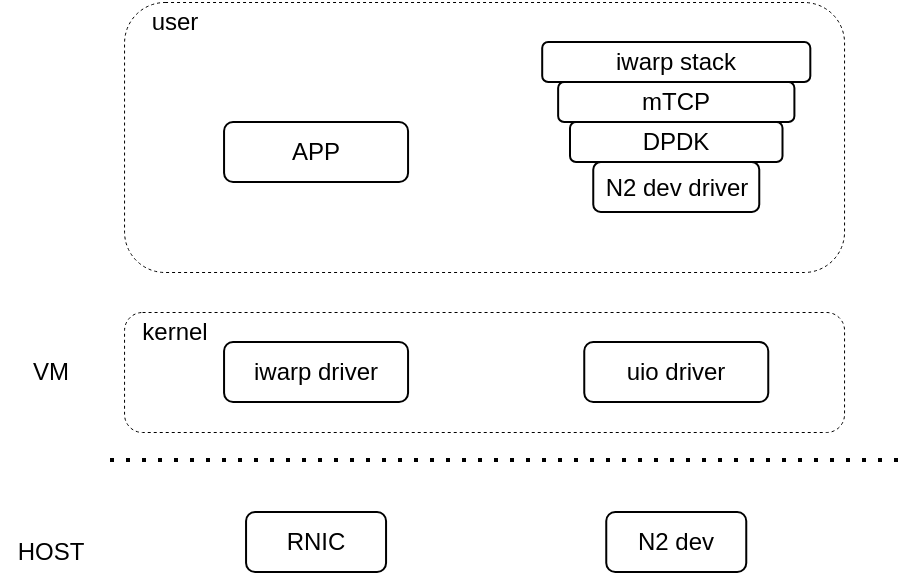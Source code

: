 <mxfile version="15.0.6" type="github">
  <diagram id="EJiLtyP6GMVUF1vjK_ow" name="Page-1">
    <mxGraphModel dx="813" dy="454" grid="1" gridSize="10" guides="1" tooltips="1" connect="1" arrows="1" fold="1" page="1" pageScale="1" pageWidth="827" pageHeight="1169" math="0" shadow="0">
      <root>
        <mxCell id="0" />
        <mxCell id="1" parent="0" />
        <mxCell id="SQnH5C2QO_s_aApPNkvD-14" value="" style="rounded=1;whiteSpace=wrap;html=1;dashed=1;strokeWidth=0.5;" vertex="1" parent="1">
          <mxGeometry x="267.03" y="210" width="360" height="60" as="geometry" />
        </mxCell>
        <mxCell id="SQnH5C2QO_s_aApPNkvD-15" value="" style="rounded=1;whiteSpace=wrap;html=1;dashed=1;strokeWidth=0.5;" vertex="1" parent="1">
          <mxGeometry x="267.03" y="55" width="360" height="135" as="geometry" />
        </mxCell>
        <mxCell id="SQnH5C2QO_s_aApPNkvD-1" value="" style="endArrow=none;dashed=1;html=1;dashPattern=1 3;strokeWidth=2;" edge="1" parent="1">
          <mxGeometry width="50" height="50" relative="1" as="geometry">
            <mxPoint x="260" y="284" as="sourcePoint" />
            <mxPoint x="660" y="284" as="targetPoint" />
          </mxGeometry>
        </mxCell>
        <mxCell id="SQnH5C2QO_s_aApPNkvD-2" value="VM" style="text;html=1;align=center;verticalAlign=middle;resizable=0;points=[];autosize=1;strokeColor=none;fillColor=none;" vertex="1" parent="1">
          <mxGeometry x="215" y="230" width="30" height="20" as="geometry" />
        </mxCell>
        <mxCell id="SQnH5C2QO_s_aApPNkvD-3" value="HOST" style="text;html=1;align=center;verticalAlign=middle;resizable=0;points=[];autosize=1;strokeColor=none;fillColor=none;" vertex="1" parent="1">
          <mxGeometry x="205" y="320" width="50" height="20" as="geometry" />
        </mxCell>
        <mxCell id="SQnH5C2QO_s_aApPNkvD-5" value="RNIC" style="rounded=1;whiteSpace=wrap;html=1;" vertex="1" parent="1">
          <mxGeometry x="328.03" y="310" width="70" height="30" as="geometry" />
        </mxCell>
        <mxCell id="SQnH5C2QO_s_aApPNkvD-6" value="N2 dev" style="rounded=1;whiteSpace=wrap;html=1;" vertex="1" parent="1">
          <mxGeometry x="508.13" y="310" width="70" height="30" as="geometry" />
        </mxCell>
        <mxCell id="SQnH5C2QO_s_aApPNkvD-7" value="APP" style="rounded=1;whiteSpace=wrap;html=1;" vertex="1" parent="1">
          <mxGeometry x="317.03" y="115" width="92" height="30" as="geometry" />
        </mxCell>
        <mxCell id="SQnH5C2QO_s_aApPNkvD-8" value="N2 dev driver" style="rounded=1;whiteSpace=wrap;html=1;" vertex="1" parent="1">
          <mxGeometry x="501.63" y="135" width="83" height="25" as="geometry" />
        </mxCell>
        <mxCell id="SQnH5C2QO_s_aApPNkvD-9" value="mTCP" style="rounded=1;whiteSpace=wrap;html=1;" vertex="1" parent="1">
          <mxGeometry x="484.07" y="95" width="118.13" height="20" as="geometry" />
        </mxCell>
        <mxCell id="SQnH5C2QO_s_aApPNkvD-12" value="DPDK" style="rounded=1;whiteSpace=wrap;html=1;" vertex="1" parent="1">
          <mxGeometry x="490" y="115" width="106.25" height="20" as="geometry" />
        </mxCell>
        <mxCell id="SQnH5C2QO_s_aApPNkvD-13" value="iwarp stack" style="rounded=1;whiteSpace=wrap;html=1;" vertex="1" parent="1">
          <mxGeometry x="476.1" y="75" width="134.06" height="20" as="geometry" />
        </mxCell>
        <mxCell id="SQnH5C2QO_s_aApPNkvD-18" value="kernel" style="text;html=1;align=center;verticalAlign=middle;resizable=0;points=[];autosize=1;strokeColor=none;fillColor=none;" vertex="1" parent="1">
          <mxGeometry x="267.03" y="210" width="50" height="20" as="geometry" />
        </mxCell>
        <mxCell id="SQnH5C2QO_s_aApPNkvD-19" value="user" style="text;html=1;align=center;verticalAlign=middle;resizable=0;points=[];autosize=1;strokeColor=none;fillColor=none;" vertex="1" parent="1">
          <mxGeometry x="272.03" y="55" width="40" height="20" as="geometry" />
        </mxCell>
        <mxCell id="SQnH5C2QO_s_aApPNkvD-20" value="uio driver" style="rounded=1;whiteSpace=wrap;html=1;" vertex="1" parent="1">
          <mxGeometry x="497.13" y="225" width="92" height="30" as="geometry" />
        </mxCell>
        <mxCell id="SQnH5C2QO_s_aApPNkvD-22" value="iwarp driver" style="rounded=1;whiteSpace=wrap;html=1;" vertex="1" parent="1">
          <mxGeometry x="317.03" y="225" width="92" height="30" as="geometry" />
        </mxCell>
      </root>
    </mxGraphModel>
  </diagram>
</mxfile>
